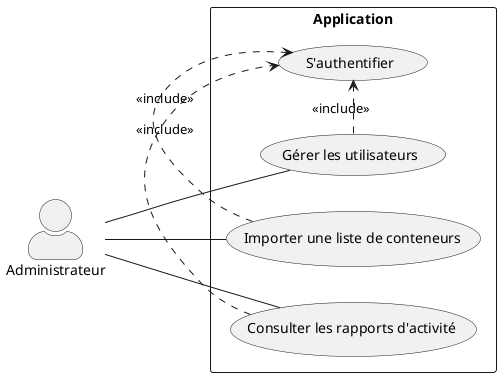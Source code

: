 @startuml
left to right direction
skinparam actorStyle awesome

:Administrateur: as Admin

rectangle Application {
  Admin -- (Gérer les utilisateurs)
  Admin -- (Importer une liste de conteneurs)
  Admin -- (Consulter les rapports d'activité)
  
  (Gérer les utilisateurs) .> (S'authentifier) : <<include>>
  (Importer une liste de conteneurs) .> (S'authentifier) : <<include>>
  (Consulter les rapports d'activité) .> (S'authentifier) : <<include>>
}
@enduml